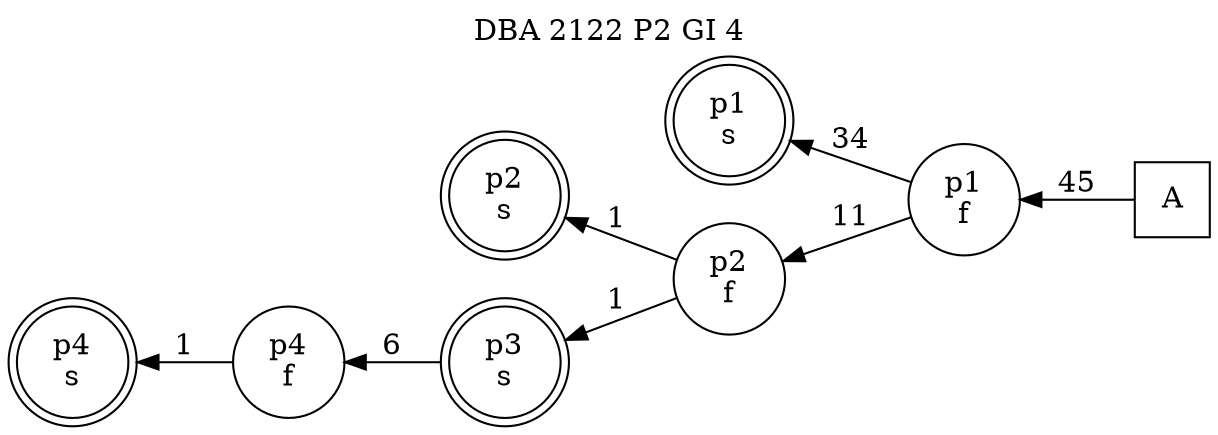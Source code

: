digraph DBA_2122_P2_GI_4_GOOD {
labelloc="tl"
label= " DBA 2122 P2 GI 4 "
rankdir="RL";
graph [ size=" 10 , 10 !"]

"A" [shape="square" label="A"]
"p1_f" [shape="circle" label="p1
f"]
"p1_s" [shape="doublecircle" label="p1
s"]
"p2_f" [shape="circle" label="p2
f"]
"p2_s" [shape="doublecircle" label="p2
s"]
"p3_s" [shape="doublecircle" label="p3
s"]
"p4_f" [shape="circle" label="p4
f"]
"p4_s" [shape="doublecircle" label="p4
s"]
"A" -> "p1_f" [ label=45]
"p1_f" -> "p1_s" [ label=34]
"p1_f" -> "p2_f" [ label=11]
"p2_f" -> "p2_s" [ label=1]
"p2_f" -> "p3_s" [ label=1]
"p3_s" -> "p4_f" [ label=6]
"p4_f" -> "p4_s" [ label=1]
}
